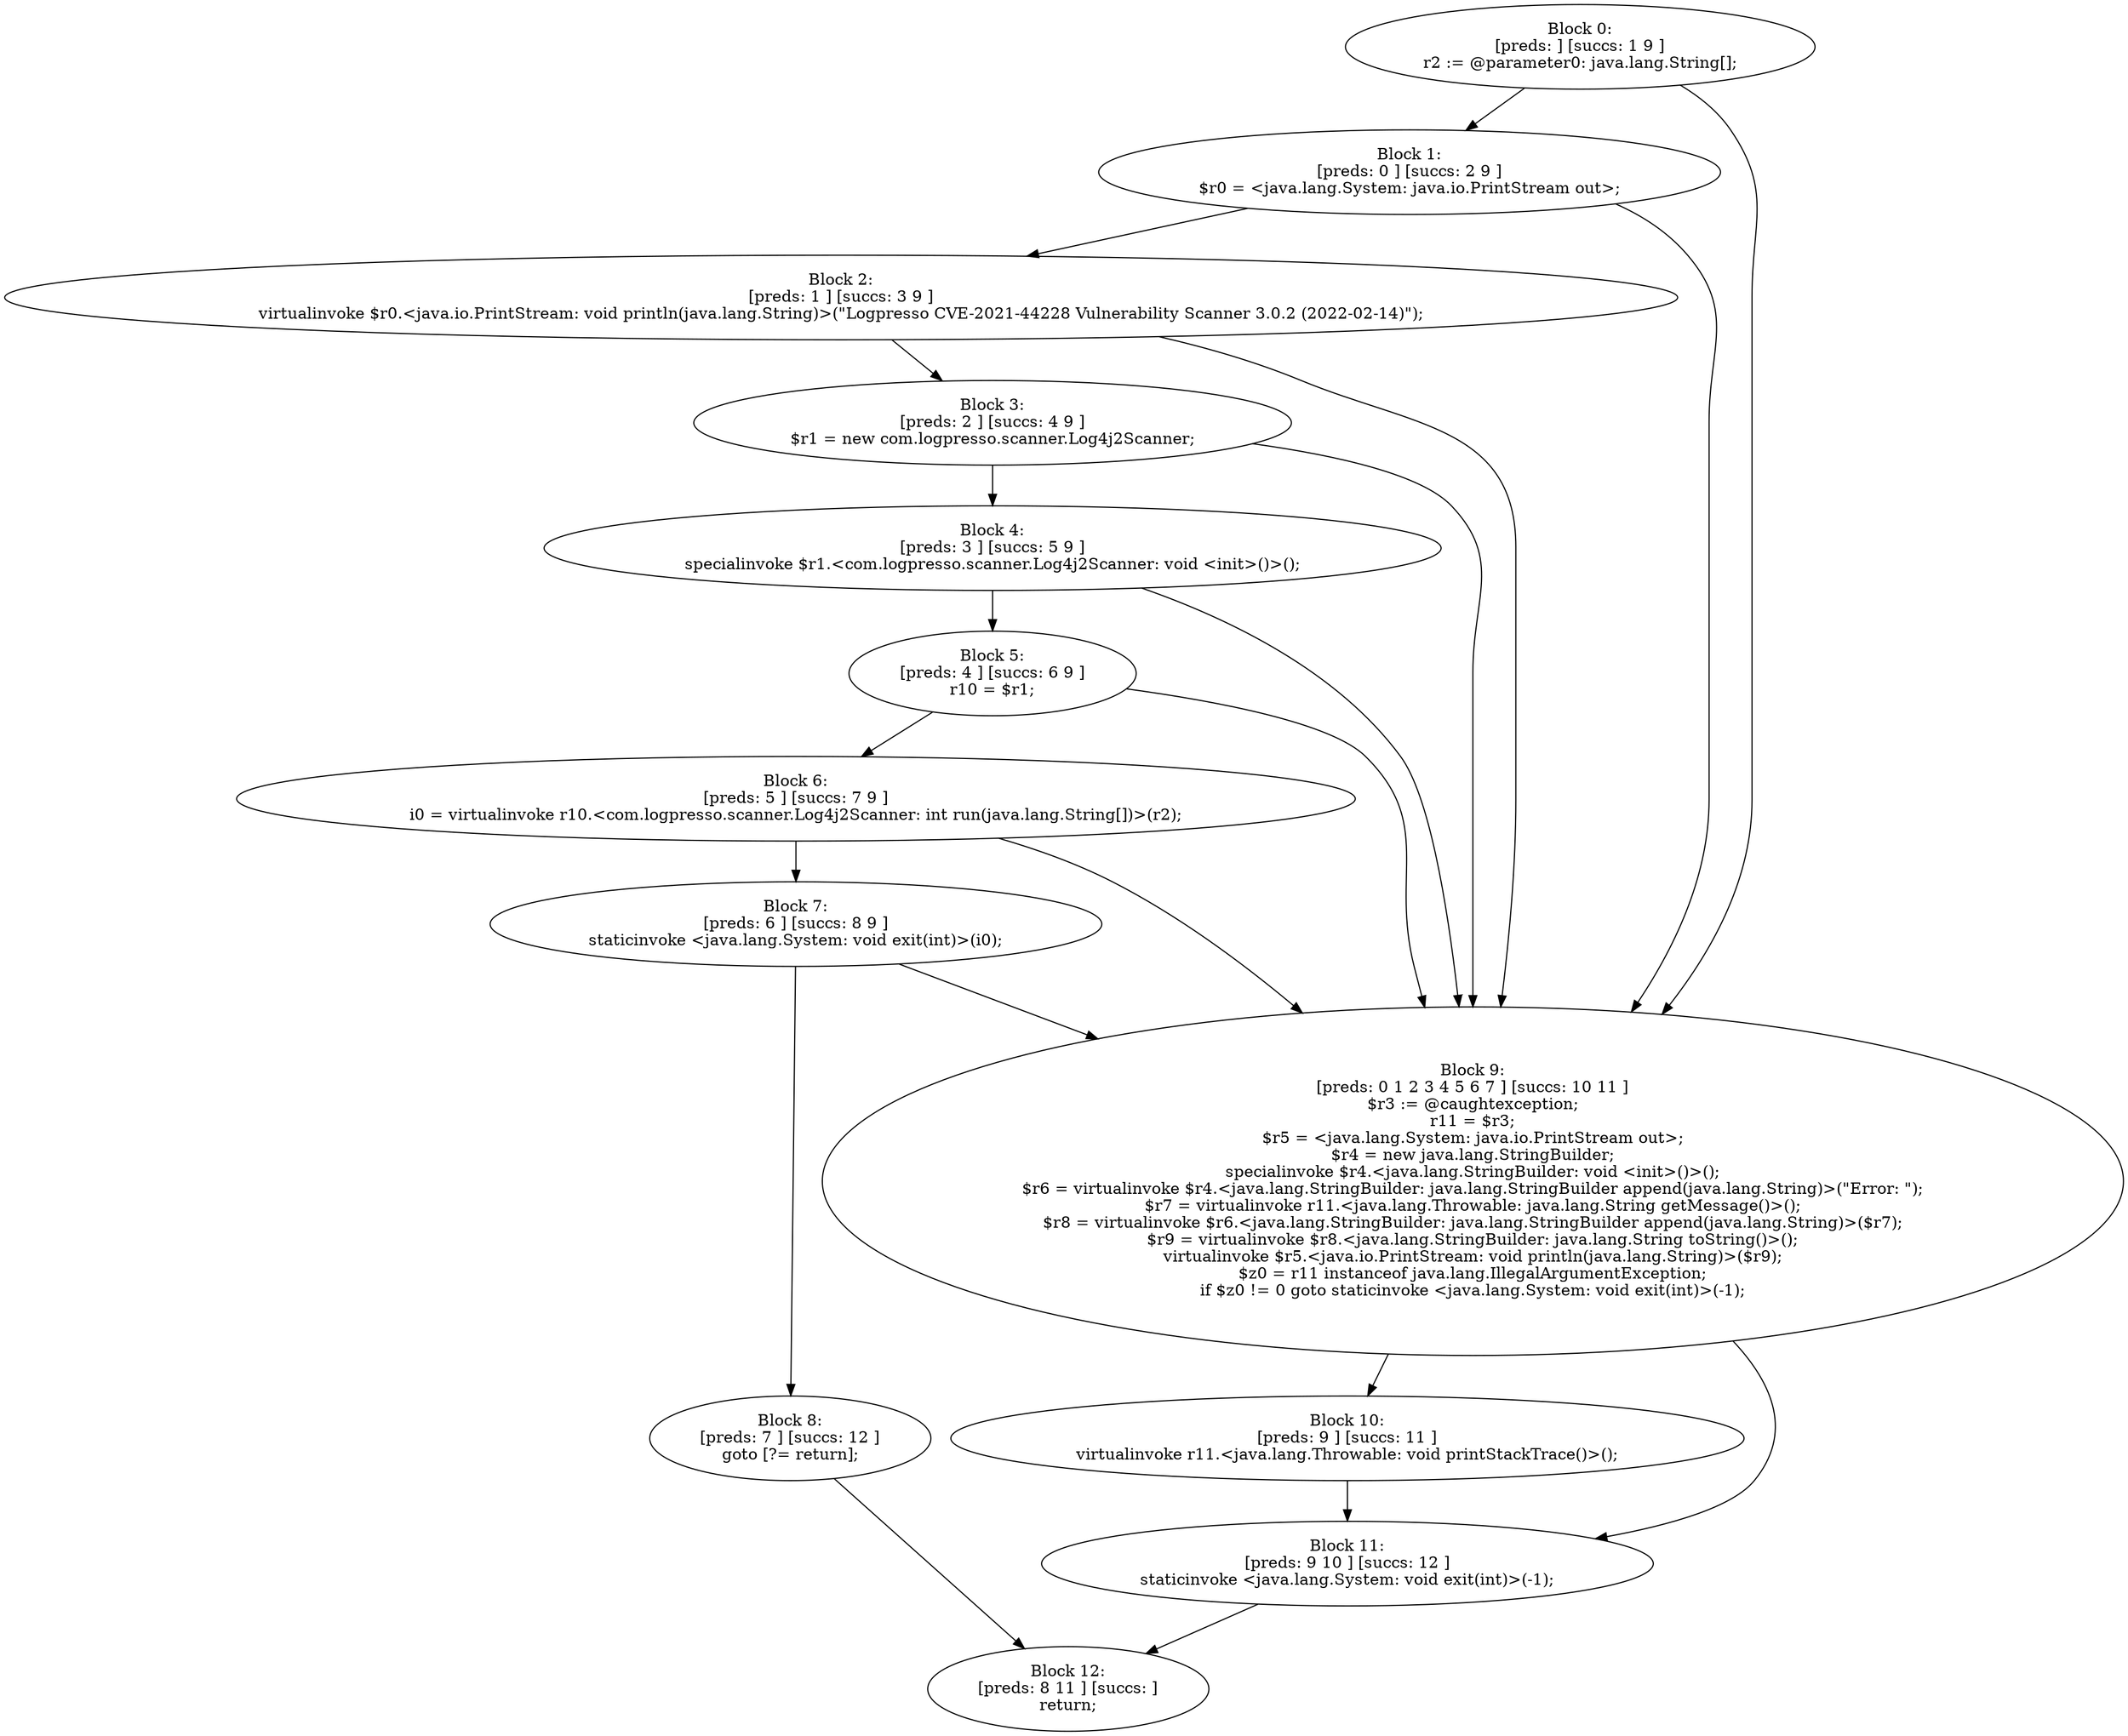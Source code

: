 digraph "unitGraph" {
    "Block 0:
[preds: ] [succs: 1 9 ]
r2 := @parameter0: java.lang.String[];
"
    "Block 1:
[preds: 0 ] [succs: 2 9 ]
$r0 = <java.lang.System: java.io.PrintStream out>;
"
    "Block 2:
[preds: 1 ] [succs: 3 9 ]
virtualinvoke $r0.<java.io.PrintStream: void println(java.lang.String)>(\"Logpresso CVE-2021-44228 Vulnerability Scanner 3.0.2 (2022-02-14)\");
"
    "Block 3:
[preds: 2 ] [succs: 4 9 ]
$r1 = new com.logpresso.scanner.Log4j2Scanner;
"
    "Block 4:
[preds: 3 ] [succs: 5 9 ]
specialinvoke $r1.<com.logpresso.scanner.Log4j2Scanner: void <init>()>();
"
    "Block 5:
[preds: 4 ] [succs: 6 9 ]
r10 = $r1;
"
    "Block 6:
[preds: 5 ] [succs: 7 9 ]
i0 = virtualinvoke r10.<com.logpresso.scanner.Log4j2Scanner: int run(java.lang.String[])>(r2);
"
    "Block 7:
[preds: 6 ] [succs: 8 9 ]
staticinvoke <java.lang.System: void exit(int)>(i0);
"
    "Block 8:
[preds: 7 ] [succs: 12 ]
goto [?= return];
"
    "Block 9:
[preds: 0 1 2 3 4 5 6 7 ] [succs: 10 11 ]
$r3 := @caughtexception;
r11 = $r3;
$r5 = <java.lang.System: java.io.PrintStream out>;
$r4 = new java.lang.StringBuilder;
specialinvoke $r4.<java.lang.StringBuilder: void <init>()>();
$r6 = virtualinvoke $r4.<java.lang.StringBuilder: java.lang.StringBuilder append(java.lang.String)>(\"Error: \");
$r7 = virtualinvoke r11.<java.lang.Throwable: java.lang.String getMessage()>();
$r8 = virtualinvoke $r6.<java.lang.StringBuilder: java.lang.StringBuilder append(java.lang.String)>($r7);
$r9 = virtualinvoke $r8.<java.lang.StringBuilder: java.lang.String toString()>();
virtualinvoke $r5.<java.io.PrintStream: void println(java.lang.String)>($r9);
$z0 = r11 instanceof java.lang.IllegalArgumentException;
if $z0 != 0 goto staticinvoke <java.lang.System: void exit(int)>(-1);
"
    "Block 10:
[preds: 9 ] [succs: 11 ]
virtualinvoke r11.<java.lang.Throwable: void printStackTrace()>();
"
    "Block 11:
[preds: 9 10 ] [succs: 12 ]
staticinvoke <java.lang.System: void exit(int)>(-1);
"
    "Block 12:
[preds: 8 11 ] [succs: ]
return;
"
    "Block 0:
[preds: ] [succs: 1 9 ]
r2 := @parameter0: java.lang.String[];
"->"Block 1:
[preds: 0 ] [succs: 2 9 ]
$r0 = <java.lang.System: java.io.PrintStream out>;
";
    "Block 0:
[preds: ] [succs: 1 9 ]
r2 := @parameter0: java.lang.String[];
"->"Block 9:
[preds: 0 1 2 3 4 5 6 7 ] [succs: 10 11 ]
$r3 := @caughtexception;
r11 = $r3;
$r5 = <java.lang.System: java.io.PrintStream out>;
$r4 = new java.lang.StringBuilder;
specialinvoke $r4.<java.lang.StringBuilder: void <init>()>();
$r6 = virtualinvoke $r4.<java.lang.StringBuilder: java.lang.StringBuilder append(java.lang.String)>(\"Error: \");
$r7 = virtualinvoke r11.<java.lang.Throwable: java.lang.String getMessage()>();
$r8 = virtualinvoke $r6.<java.lang.StringBuilder: java.lang.StringBuilder append(java.lang.String)>($r7);
$r9 = virtualinvoke $r8.<java.lang.StringBuilder: java.lang.String toString()>();
virtualinvoke $r5.<java.io.PrintStream: void println(java.lang.String)>($r9);
$z0 = r11 instanceof java.lang.IllegalArgumentException;
if $z0 != 0 goto staticinvoke <java.lang.System: void exit(int)>(-1);
";
    "Block 1:
[preds: 0 ] [succs: 2 9 ]
$r0 = <java.lang.System: java.io.PrintStream out>;
"->"Block 2:
[preds: 1 ] [succs: 3 9 ]
virtualinvoke $r0.<java.io.PrintStream: void println(java.lang.String)>(\"Logpresso CVE-2021-44228 Vulnerability Scanner 3.0.2 (2022-02-14)\");
";
    "Block 1:
[preds: 0 ] [succs: 2 9 ]
$r0 = <java.lang.System: java.io.PrintStream out>;
"->"Block 9:
[preds: 0 1 2 3 4 5 6 7 ] [succs: 10 11 ]
$r3 := @caughtexception;
r11 = $r3;
$r5 = <java.lang.System: java.io.PrintStream out>;
$r4 = new java.lang.StringBuilder;
specialinvoke $r4.<java.lang.StringBuilder: void <init>()>();
$r6 = virtualinvoke $r4.<java.lang.StringBuilder: java.lang.StringBuilder append(java.lang.String)>(\"Error: \");
$r7 = virtualinvoke r11.<java.lang.Throwable: java.lang.String getMessage()>();
$r8 = virtualinvoke $r6.<java.lang.StringBuilder: java.lang.StringBuilder append(java.lang.String)>($r7);
$r9 = virtualinvoke $r8.<java.lang.StringBuilder: java.lang.String toString()>();
virtualinvoke $r5.<java.io.PrintStream: void println(java.lang.String)>($r9);
$z0 = r11 instanceof java.lang.IllegalArgumentException;
if $z0 != 0 goto staticinvoke <java.lang.System: void exit(int)>(-1);
";
    "Block 2:
[preds: 1 ] [succs: 3 9 ]
virtualinvoke $r0.<java.io.PrintStream: void println(java.lang.String)>(\"Logpresso CVE-2021-44228 Vulnerability Scanner 3.0.2 (2022-02-14)\");
"->"Block 3:
[preds: 2 ] [succs: 4 9 ]
$r1 = new com.logpresso.scanner.Log4j2Scanner;
";
    "Block 2:
[preds: 1 ] [succs: 3 9 ]
virtualinvoke $r0.<java.io.PrintStream: void println(java.lang.String)>(\"Logpresso CVE-2021-44228 Vulnerability Scanner 3.0.2 (2022-02-14)\");
"->"Block 9:
[preds: 0 1 2 3 4 5 6 7 ] [succs: 10 11 ]
$r3 := @caughtexception;
r11 = $r3;
$r5 = <java.lang.System: java.io.PrintStream out>;
$r4 = new java.lang.StringBuilder;
specialinvoke $r4.<java.lang.StringBuilder: void <init>()>();
$r6 = virtualinvoke $r4.<java.lang.StringBuilder: java.lang.StringBuilder append(java.lang.String)>(\"Error: \");
$r7 = virtualinvoke r11.<java.lang.Throwable: java.lang.String getMessage()>();
$r8 = virtualinvoke $r6.<java.lang.StringBuilder: java.lang.StringBuilder append(java.lang.String)>($r7);
$r9 = virtualinvoke $r8.<java.lang.StringBuilder: java.lang.String toString()>();
virtualinvoke $r5.<java.io.PrintStream: void println(java.lang.String)>($r9);
$z0 = r11 instanceof java.lang.IllegalArgumentException;
if $z0 != 0 goto staticinvoke <java.lang.System: void exit(int)>(-1);
";
    "Block 3:
[preds: 2 ] [succs: 4 9 ]
$r1 = new com.logpresso.scanner.Log4j2Scanner;
"->"Block 4:
[preds: 3 ] [succs: 5 9 ]
specialinvoke $r1.<com.logpresso.scanner.Log4j2Scanner: void <init>()>();
";
    "Block 3:
[preds: 2 ] [succs: 4 9 ]
$r1 = new com.logpresso.scanner.Log4j2Scanner;
"->"Block 9:
[preds: 0 1 2 3 4 5 6 7 ] [succs: 10 11 ]
$r3 := @caughtexception;
r11 = $r3;
$r5 = <java.lang.System: java.io.PrintStream out>;
$r4 = new java.lang.StringBuilder;
specialinvoke $r4.<java.lang.StringBuilder: void <init>()>();
$r6 = virtualinvoke $r4.<java.lang.StringBuilder: java.lang.StringBuilder append(java.lang.String)>(\"Error: \");
$r7 = virtualinvoke r11.<java.lang.Throwable: java.lang.String getMessage()>();
$r8 = virtualinvoke $r6.<java.lang.StringBuilder: java.lang.StringBuilder append(java.lang.String)>($r7);
$r9 = virtualinvoke $r8.<java.lang.StringBuilder: java.lang.String toString()>();
virtualinvoke $r5.<java.io.PrintStream: void println(java.lang.String)>($r9);
$z0 = r11 instanceof java.lang.IllegalArgumentException;
if $z0 != 0 goto staticinvoke <java.lang.System: void exit(int)>(-1);
";
    "Block 4:
[preds: 3 ] [succs: 5 9 ]
specialinvoke $r1.<com.logpresso.scanner.Log4j2Scanner: void <init>()>();
"->"Block 5:
[preds: 4 ] [succs: 6 9 ]
r10 = $r1;
";
    "Block 4:
[preds: 3 ] [succs: 5 9 ]
specialinvoke $r1.<com.logpresso.scanner.Log4j2Scanner: void <init>()>();
"->"Block 9:
[preds: 0 1 2 3 4 5 6 7 ] [succs: 10 11 ]
$r3 := @caughtexception;
r11 = $r3;
$r5 = <java.lang.System: java.io.PrintStream out>;
$r4 = new java.lang.StringBuilder;
specialinvoke $r4.<java.lang.StringBuilder: void <init>()>();
$r6 = virtualinvoke $r4.<java.lang.StringBuilder: java.lang.StringBuilder append(java.lang.String)>(\"Error: \");
$r7 = virtualinvoke r11.<java.lang.Throwable: java.lang.String getMessage()>();
$r8 = virtualinvoke $r6.<java.lang.StringBuilder: java.lang.StringBuilder append(java.lang.String)>($r7);
$r9 = virtualinvoke $r8.<java.lang.StringBuilder: java.lang.String toString()>();
virtualinvoke $r5.<java.io.PrintStream: void println(java.lang.String)>($r9);
$z0 = r11 instanceof java.lang.IllegalArgumentException;
if $z0 != 0 goto staticinvoke <java.lang.System: void exit(int)>(-1);
";
    "Block 5:
[preds: 4 ] [succs: 6 9 ]
r10 = $r1;
"->"Block 6:
[preds: 5 ] [succs: 7 9 ]
i0 = virtualinvoke r10.<com.logpresso.scanner.Log4j2Scanner: int run(java.lang.String[])>(r2);
";
    "Block 5:
[preds: 4 ] [succs: 6 9 ]
r10 = $r1;
"->"Block 9:
[preds: 0 1 2 3 4 5 6 7 ] [succs: 10 11 ]
$r3 := @caughtexception;
r11 = $r3;
$r5 = <java.lang.System: java.io.PrintStream out>;
$r4 = new java.lang.StringBuilder;
specialinvoke $r4.<java.lang.StringBuilder: void <init>()>();
$r6 = virtualinvoke $r4.<java.lang.StringBuilder: java.lang.StringBuilder append(java.lang.String)>(\"Error: \");
$r7 = virtualinvoke r11.<java.lang.Throwable: java.lang.String getMessage()>();
$r8 = virtualinvoke $r6.<java.lang.StringBuilder: java.lang.StringBuilder append(java.lang.String)>($r7);
$r9 = virtualinvoke $r8.<java.lang.StringBuilder: java.lang.String toString()>();
virtualinvoke $r5.<java.io.PrintStream: void println(java.lang.String)>($r9);
$z0 = r11 instanceof java.lang.IllegalArgumentException;
if $z0 != 0 goto staticinvoke <java.lang.System: void exit(int)>(-1);
";
    "Block 6:
[preds: 5 ] [succs: 7 9 ]
i0 = virtualinvoke r10.<com.logpresso.scanner.Log4j2Scanner: int run(java.lang.String[])>(r2);
"->"Block 7:
[preds: 6 ] [succs: 8 9 ]
staticinvoke <java.lang.System: void exit(int)>(i0);
";
    "Block 6:
[preds: 5 ] [succs: 7 9 ]
i0 = virtualinvoke r10.<com.logpresso.scanner.Log4j2Scanner: int run(java.lang.String[])>(r2);
"->"Block 9:
[preds: 0 1 2 3 4 5 6 7 ] [succs: 10 11 ]
$r3 := @caughtexception;
r11 = $r3;
$r5 = <java.lang.System: java.io.PrintStream out>;
$r4 = new java.lang.StringBuilder;
specialinvoke $r4.<java.lang.StringBuilder: void <init>()>();
$r6 = virtualinvoke $r4.<java.lang.StringBuilder: java.lang.StringBuilder append(java.lang.String)>(\"Error: \");
$r7 = virtualinvoke r11.<java.lang.Throwable: java.lang.String getMessage()>();
$r8 = virtualinvoke $r6.<java.lang.StringBuilder: java.lang.StringBuilder append(java.lang.String)>($r7);
$r9 = virtualinvoke $r8.<java.lang.StringBuilder: java.lang.String toString()>();
virtualinvoke $r5.<java.io.PrintStream: void println(java.lang.String)>($r9);
$z0 = r11 instanceof java.lang.IllegalArgumentException;
if $z0 != 0 goto staticinvoke <java.lang.System: void exit(int)>(-1);
";
    "Block 7:
[preds: 6 ] [succs: 8 9 ]
staticinvoke <java.lang.System: void exit(int)>(i0);
"->"Block 8:
[preds: 7 ] [succs: 12 ]
goto [?= return];
";
    "Block 7:
[preds: 6 ] [succs: 8 9 ]
staticinvoke <java.lang.System: void exit(int)>(i0);
"->"Block 9:
[preds: 0 1 2 3 4 5 6 7 ] [succs: 10 11 ]
$r3 := @caughtexception;
r11 = $r3;
$r5 = <java.lang.System: java.io.PrintStream out>;
$r4 = new java.lang.StringBuilder;
specialinvoke $r4.<java.lang.StringBuilder: void <init>()>();
$r6 = virtualinvoke $r4.<java.lang.StringBuilder: java.lang.StringBuilder append(java.lang.String)>(\"Error: \");
$r7 = virtualinvoke r11.<java.lang.Throwable: java.lang.String getMessage()>();
$r8 = virtualinvoke $r6.<java.lang.StringBuilder: java.lang.StringBuilder append(java.lang.String)>($r7);
$r9 = virtualinvoke $r8.<java.lang.StringBuilder: java.lang.String toString()>();
virtualinvoke $r5.<java.io.PrintStream: void println(java.lang.String)>($r9);
$z0 = r11 instanceof java.lang.IllegalArgumentException;
if $z0 != 0 goto staticinvoke <java.lang.System: void exit(int)>(-1);
";
    "Block 8:
[preds: 7 ] [succs: 12 ]
goto [?= return];
"->"Block 12:
[preds: 8 11 ] [succs: ]
return;
";
    "Block 9:
[preds: 0 1 2 3 4 5 6 7 ] [succs: 10 11 ]
$r3 := @caughtexception;
r11 = $r3;
$r5 = <java.lang.System: java.io.PrintStream out>;
$r4 = new java.lang.StringBuilder;
specialinvoke $r4.<java.lang.StringBuilder: void <init>()>();
$r6 = virtualinvoke $r4.<java.lang.StringBuilder: java.lang.StringBuilder append(java.lang.String)>(\"Error: \");
$r7 = virtualinvoke r11.<java.lang.Throwable: java.lang.String getMessage()>();
$r8 = virtualinvoke $r6.<java.lang.StringBuilder: java.lang.StringBuilder append(java.lang.String)>($r7);
$r9 = virtualinvoke $r8.<java.lang.StringBuilder: java.lang.String toString()>();
virtualinvoke $r5.<java.io.PrintStream: void println(java.lang.String)>($r9);
$z0 = r11 instanceof java.lang.IllegalArgumentException;
if $z0 != 0 goto staticinvoke <java.lang.System: void exit(int)>(-1);
"->"Block 10:
[preds: 9 ] [succs: 11 ]
virtualinvoke r11.<java.lang.Throwable: void printStackTrace()>();
";
    "Block 9:
[preds: 0 1 2 3 4 5 6 7 ] [succs: 10 11 ]
$r3 := @caughtexception;
r11 = $r3;
$r5 = <java.lang.System: java.io.PrintStream out>;
$r4 = new java.lang.StringBuilder;
specialinvoke $r4.<java.lang.StringBuilder: void <init>()>();
$r6 = virtualinvoke $r4.<java.lang.StringBuilder: java.lang.StringBuilder append(java.lang.String)>(\"Error: \");
$r7 = virtualinvoke r11.<java.lang.Throwable: java.lang.String getMessage()>();
$r8 = virtualinvoke $r6.<java.lang.StringBuilder: java.lang.StringBuilder append(java.lang.String)>($r7);
$r9 = virtualinvoke $r8.<java.lang.StringBuilder: java.lang.String toString()>();
virtualinvoke $r5.<java.io.PrintStream: void println(java.lang.String)>($r9);
$z0 = r11 instanceof java.lang.IllegalArgumentException;
if $z0 != 0 goto staticinvoke <java.lang.System: void exit(int)>(-1);
"->"Block 11:
[preds: 9 10 ] [succs: 12 ]
staticinvoke <java.lang.System: void exit(int)>(-1);
";
    "Block 10:
[preds: 9 ] [succs: 11 ]
virtualinvoke r11.<java.lang.Throwable: void printStackTrace()>();
"->"Block 11:
[preds: 9 10 ] [succs: 12 ]
staticinvoke <java.lang.System: void exit(int)>(-1);
";
    "Block 11:
[preds: 9 10 ] [succs: 12 ]
staticinvoke <java.lang.System: void exit(int)>(-1);
"->"Block 12:
[preds: 8 11 ] [succs: ]
return;
";
}
